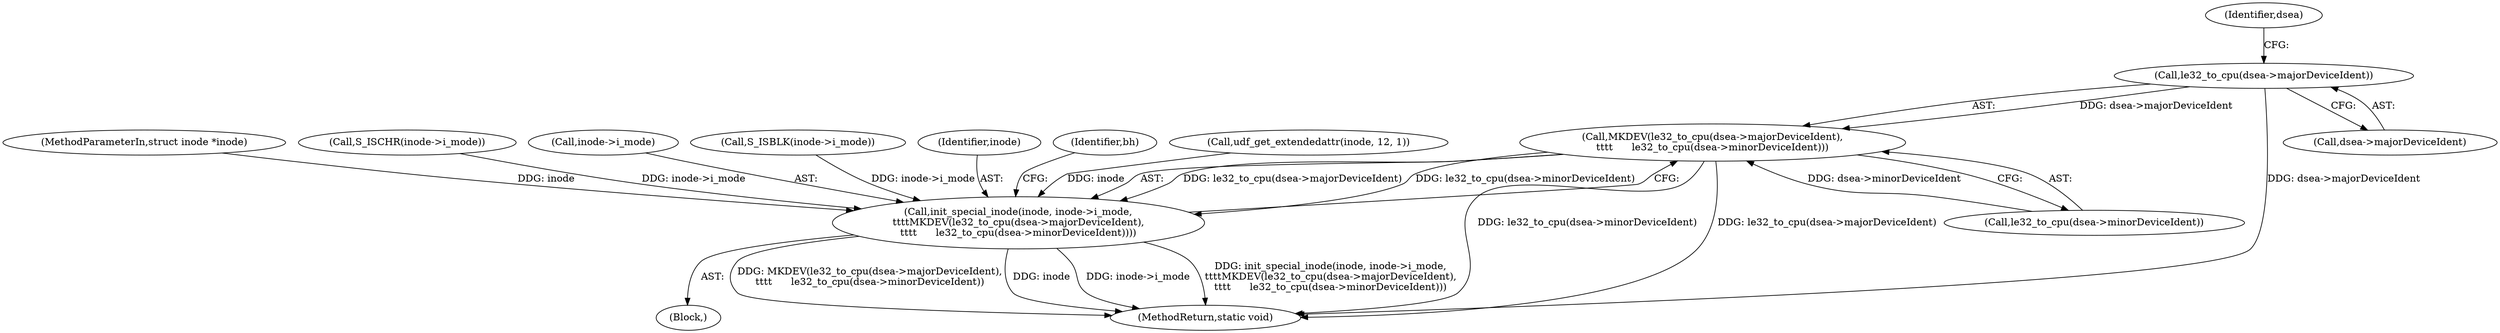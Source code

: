 digraph "0_linux_c03aa9f6e1f938618e6db2e23afef0574efeeb65@pointer" {
"1001132" [label="(Call,le32_to_cpu(dsea->majorDeviceIdent))"];
"1001131" [label="(Call,MKDEV(le32_to_cpu(dsea->majorDeviceIdent),\n\t\t\t\t      le32_to_cpu(dsea->minorDeviceIdent)))"];
"1001126" [label="(Call,init_special_inode(inode, inode->i_mode,\n\t\t\t\tMKDEV(le32_to_cpu(dsea->majorDeviceIdent),\n\t\t\t\t      le32_to_cpu(dsea->minorDeviceIdent))))"];
"1000104" [label="(MethodParameterIn,struct inode *inode)"];
"1001132" [label="(Call,le32_to_cpu(dsea->majorDeviceIdent))"];
"1001145" [label="(MethodReturn,static void)"];
"1001131" [label="(Call,MKDEV(le32_to_cpu(dsea->majorDeviceIdent),\n\t\t\t\t      le32_to_cpu(dsea->minorDeviceIdent)))"];
"1001136" [label="(Call,le32_to_cpu(dsea->minorDeviceIdent))"];
"1001105" [label="(Call,S_ISCHR(inode->i_mode))"];
"1001133" [label="(Call,dsea->majorDeviceIdent)"];
"1001128" [label="(Call,inode->i_mode)"];
"1001109" [label="(Call,S_ISBLK(inode->i_mode))"];
"1001127" [label="(Identifier,inode)"];
"1001138" [label="(Identifier,dsea)"];
"1001126" [label="(Call,init_special_inode(inode, inode->i_mode,\n\t\t\t\tMKDEV(le32_to_cpu(dsea->majorDeviceIdent),\n\t\t\t\t      le32_to_cpu(dsea->minorDeviceIdent))))"];
"1001144" [label="(Identifier,bh)"];
"1001119" [label="(Call,udf_get_extendedattr(inode, 12, 1))"];
"1001125" [label="(Block,)"];
"1001132" -> "1001131"  [label="AST: "];
"1001132" -> "1001133"  [label="CFG: "];
"1001133" -> "1001132"  [label="AST: "];
"1001138" -> "1001132"  [label="CFG: "];
"1001132" -> "1001145"  [label="DDG: dsea->majorDeviceIdent"];
"1001132" -> "1001131"  [label="DDG: dsea->majorDeviceIdent"];
"1001131" -> "1001126"  [label="AST: "];
"1001131" -> "1001136"  [label="CFG: "];
"1001136" -> "1001131"  [label="AST: "];
"1001126" -> "1001131"  [label="CFG: "];
"1001131" -> "1001145"  [label="DDG: le32_to_cpu(dsea->minorDeviceIdent)"];
"1001131" -> "1001145"  [label="DDG: le32_to_cpu(dsea->majorDeviceIdent)"];
"1001131" -> "1001126"  [label="DDG: le32_to_cpu(dsea->majorDeviceIdent)"];
"1001131" -> "1001126"  [label="DDG: le32_to_cpu(dsea->minorDeviceIdent)"];
"1001136" -> "1001131"  [label="DDG: dsea->minorDeviceIdent"];
"1001126" -> "1001125"  [label="AST: "];
"1001127" -> "1001126"  [label="AST: "];
"1001128" -> "1001126"  [label="AST: "];
"1001144" -> "1001126"  [label="CFG: "];
"1001126" -> "1001145"  [label="DDG: inode"];
"1001126" -> "1001145"  [label="DDG: inode->i_mode"];
"1001126" -> "1001145"  [label="DDG: init_special_inode(inode, inode->i_mode,\n\t\t\t\tMKDEV(le32_to_cpu(dsea->majorDeviceIdent),\n\t\t\t\t      le32_to_cpu(dsea->minorDeviceIdent)))"];
"1001126" -> "1001145"  [label="DDG: MKDEV(le32_to_cpu(dsea->majorDeviceIdent),\n\t\t\t\t      le32_to_cpu(dsea->minorDeviceIdent))"];
"1001119" -> "1001126"  [label="DDG: inode"];
"1000104" -> "1001126"  [label="DDG: inode"];
"1001109" -> "1001126"  [label="DDG: inode->i_mode"];
"1001105" -> "1001126"  [label="DDG: inode->i_mode"];
}
